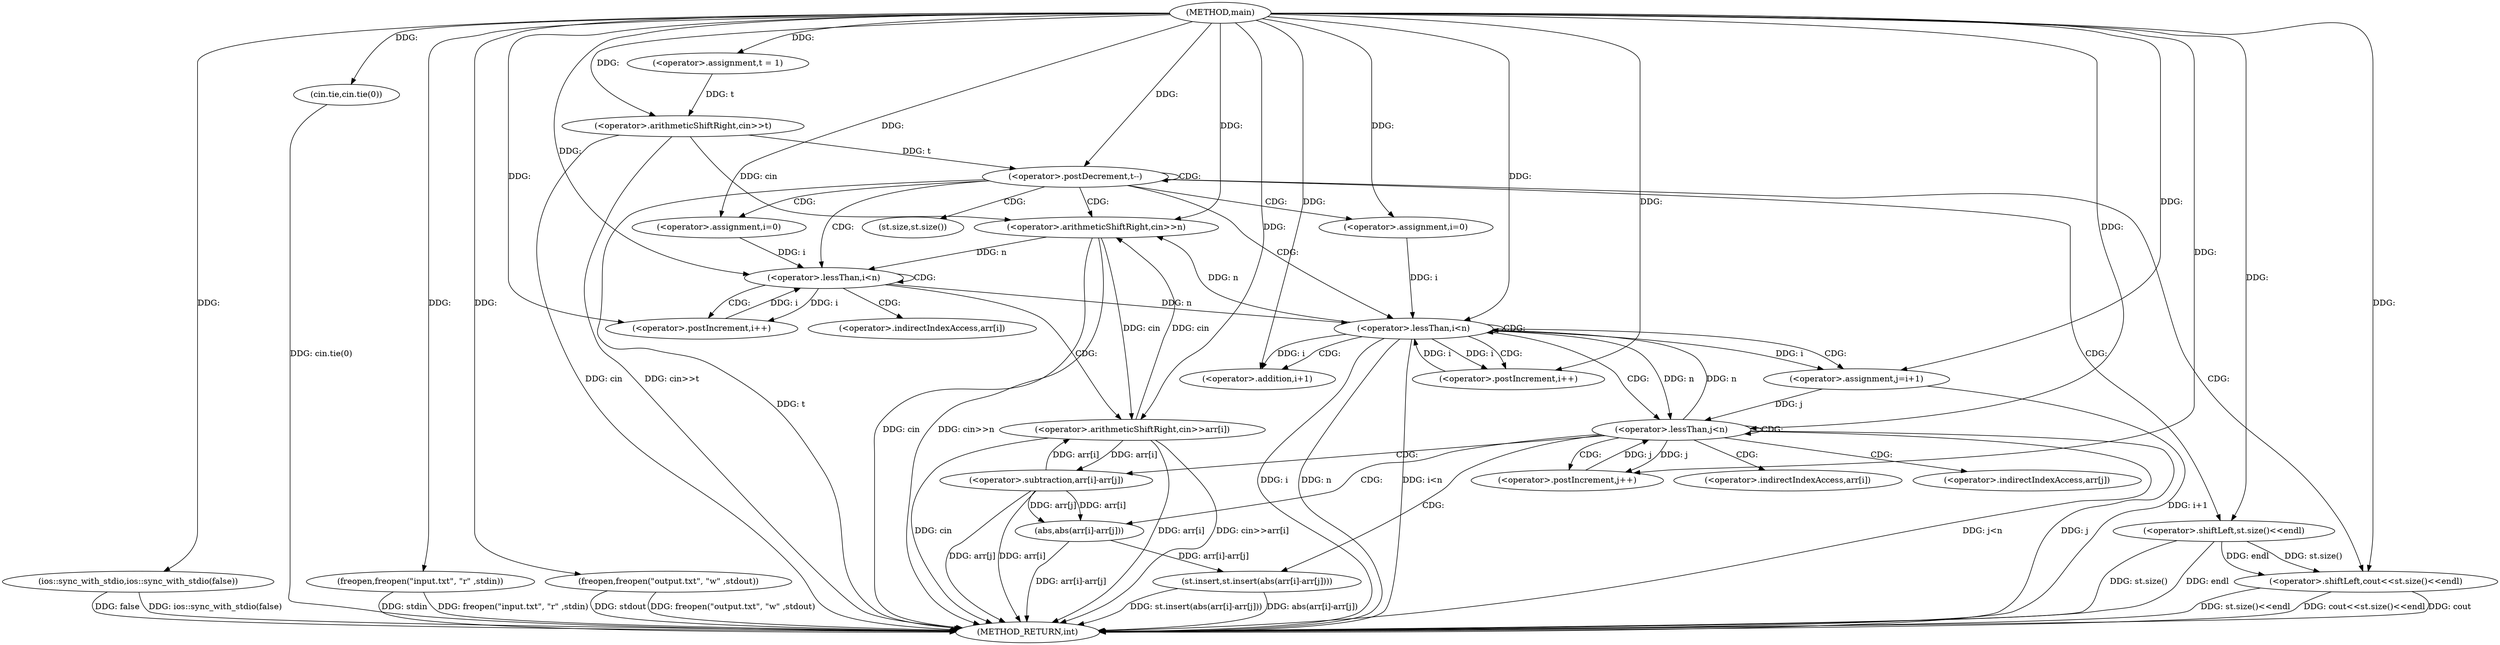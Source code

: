 digraph "main" {  
"1000763" [label = "(METHOD,main)" ]
"1000847" [label = "(METHOD_RETURN,int)" ]
"1000765" [label = "(ios::sync_with_stdio,ios::sync_with_stdio(false))" ]
"1000767" [label = "(cin.tie,cin.tie(0))" ]
"1000769" [label = "(freopen,freopen(\"input.txt\", \"r\" ,stdin))" ]
"1000773" [label = "(freopen,freopen(\"output.txt\", \"w\" ,stdout))" ]
"1000778" [label = "(<operator>.assignment,t = 1)" ]
"1000781" [label = "(<operator>.arithmeticShiftRight,cin>>t)" ]
"1000785" [label = "(<operator>.postDecrement,t--)" ]
"1000789" [label = "(<operator>.arithmeticShiftRight,cin>>n)" ]
"1000842" [label = "(<operator>.shiftLeft,cout<<st.size()<<endl)" ]
"1000795" [label = "(<operator>.assignment,i=0)" ]
"1000798" [label = "(<operator>.lessThan,i<n)" ]
"1000801" [label = "(<operator>.postIncrement,i++)" ]
"1000803" [label = "(<operator>.arithmeticShiftRight,cin>>arr[i])" ]
"1000811" [label = "(<operator>.assignment,i=0)" ]
"1000814" [label = "(<operator>.lessThan,i<n)" ]
"1000817" [label = "(<operator>.postIncrement,i++)" ]
"1000844" [label = "(<operator>.shiftLeft,st.size()<<endl)" ]
"1000822" [label = "(<operator>.assignment,j=i+1)" ]
"1000827" [label = "(<operator>.lessThan,j<n)" ]
"1000830" [label = "(<operator>.postIncrement,j++)" ]
"1000833" [label = "(st.insert,st.insert(abs(arr[i]-arr[j])))" ]
"1000824" [label = "(<operator>.addition,i+1)" ]
"1000834" [label = "(abs,abs(arr[i]-arr[j]))" ]
"1000835" [label = "(<operator>.subtraction,arr[i]-arr[j])" ]
"1000805" [label = "(<operator>.indirectIndexAccess,arr[i])" ]
"1000845" [label = "(st.size,st.size())" ]
"1000836" [label = "(<operator>.indirectIndexAccess,arr[i])" ]
"1000839" [label = "(<operator>.indirectIndexAccess,arr[j])" ]
  "1000765" -> "1000847"  [ label = "DDG: ios::sync_with_stdio(false)"] 
  "1000767" -> "1000847"  [ label = "DDG: cin.tie(0)"] 
  "1000769" -> "1000847"  [ label = "DDG: freopen(\"input.txt\", \"r\" ,stdin)"] 
  "1000773" -> "1000847"  [ label = "DDG: freopen(\"output.txt\", \"w\" ,stdout)"] 
  "1000781" -> "1000847"  [ label = "DDG: cin"] 
  "1000781" -> "1000847"  [ label = "DDG: cin>>t"] 
  "1000785" -> "1000847"  [ label = "DDG: t"] 
  "1000789" -> "1000847"  [ label = "DDG: cin"] 
  "1000789" -> "1000847"  [ label = "DDG: cin>>n"] 
  "1000814" -> "1000847"  [ label = "DDG: i"] 
  "1000814" -> "1000847"  [ label = "DDG: n"] 
  "1000814" -> "1000847"  [ label = "DDG: i<n"] 
  "1000844" -> "1000847"  [ label = "DDG: st.size()"] 
  "1000842" -> "1000847"  [ label = "DDG: st.size()<<endl"] 
  "1000842" -> "1000847"  [ label = "DDG: cout<<st.size()<<endl"] 
  "1000822" -> "1000847"  [ label = "DDG: i+1"] 
  "1000827" -> "1000847"  [ label = "DDG: j"] 
  "1000827" -> "1000847"  [ label = "DDG: j<n"] 
  "1000835" -> "1000847"  [ label = "DDG: arr[i]"] 
  "1000835" -> "1000847"  [ label = "DDG: arr[j]"] 
  "1000834" -> "1000847"  [ label = "DDG: arr[i]-arr[j]"] 
  "1000833" -> "1000847"  [ label = "DDG: abs(arr[i]-arr[j])"] 
  "1000833" -> "1000847"  [ label = "DDG: st.insert(abs(arr[i]-arr[j]))"] 
  "1000803" -> "1000847"  [ label = "DDG: cin"] 
  "1000803" -> "1000847"  [ label = "DDG: arr[i]"] 
  "1000803" -> "1000847"  [ label = "DDG: cin>>arr[i]"] 
  "1000842" -> "1000847"  [ label = "DDG: cout"] 
  "1000765" -> "1000847"  [ label = "DDG: false"] 
  "1000769" -> "1000847"  [ label = "DDG: stdin"] 
  "1000773" -> "1000847"  [ label = "DDG: stdout"] 
  "1000844" -> "1000847"  [ label = "DDG: endl"] 
  "1000763" -> "1000778"  [ label = "DDG: "] 
  "1000763" -> "1000765"  [ label = "DDG: "] 
  "1000763" -> "1000767"  [ label = "DDG: "] 
  "1000763" -> "1000769"  [ label = "DDG: "] 
  "1000763" -> "1000773"  [ label = "DDG: "] 
  "1000763" -> "1000781"  [ label = "DDG: "] 
  "1000778" -> "1000781"  [ label = "DDG: t"] 
  "1000781" -> "1000785"  [ label = "DDG: t"] 
  "1000763" -> "1000785"  [ label = "DDG: "] 
  "1000781" -> "1000789"  [ label = "DDG: cin"] 
  "1000803" -> "1000789"  [ label = "DDG: cin"] 
  "1000763" -> "1000789"  [ label = "DDG: "] 
  "1000814" -> "1000789"  [ label = "DDG: n"] 
  "1000763" -> "1000795"  [ label = "DDG: "] 
  "1000763" -> "1000811"  [ label = "DDG: "] 
  "1000763" -> "1000842"  [ label = "DDG: "] 
  "1000844" -> "1000842"  [ label = "DDG: endl"] 
  "1000844" -> "1000842"  [ label = "DDG: st.size()"] 
  "1000795" -> "1000798"  [ label = "DDG: i"] 
  "1000801" -> "1000798"  [ label = "DDG: i"] 
  "1000763" -> "1000798"  [ label = "DDG: "] 
  "1000789" -> "1000798"  [ label = "DDG: n"] 
  "1000798" -> "1000801"  [ label = "DDG: i"] 
  "1000763" -> "1000801"  [ label = "DDG: "] 
  "1000789" -> "1000803"  [ label = "DDG: cin"] 
  "1000763" -> "1000803"  [ label = "DDG: "] 
  "1000835" -> "1000803"  [ label = "DDG: arr[i]"] 
  "1000811" -> "1000814"  [ label = "DDG: i"] 
  "1000817" -> "1000814"  [ label = "DDG: i"] 
  "1000763" -> "1000814"  [ label = "DDG: "] 
  "1000798" -> "1000814"  [ label = "DDG: n"] 
  "1000827" -> "1000814"  [ label = "DDG: n"] 
  "1000763" -> "1000817"  [ label = "DDG: "] 
  "1000814" -> "1000817"  [ label = "DDG: i"] 
  "1000763" -> "1000844"  [ label = "DDG: "] 
  "1000814" -> "1000822"  [ label = "DDG: i"] 
  "1000763" -> "1000822"  [ label = "DDG: "] 
  "1000822" -> "1000827"  [ label = "DDG: j"] 
  "1000830" -> "1000827"  [ label = "DDG: j"] 
  "1000763" -> "1000827"  [ label = "DDG: "] 
  "1000814" -> "1000827"  [ label = "DDG: n"] 
  "1000827" -> "1000830"  [ label = "DDG: j"] 
  "1000763" -> "1000830"  [ label = "DDG: "] 
  "1000814" -> "1000824"  [ label = "DDG: i"] 
  "1000763" -> "1000824"  [ label = "DDG: "] 
  "1000834" -> "1000833"  [ label = "DDG: arr[i]-arr[j]"] 
  "1000835" -> "1000834"  [ label = "DDG: arr[j]"] 
  "1000835" -> "1000834"  [ label = "DDG: arr[i]"] 
  "1000803" -> "1000835"  [ label = "DDG: arr[i]"] 
  "1000785" -> "1000811"  [ label = "CDG: "] 
  "1000785" -> "1000785"  [ label = "CDG: "] 
  "1000785" -> "1000814"  [ label = "CDG: "] 
  "1000785" -> "1000789"  [ label = "CDG: "] 
  "1000785" -> "1000842"  [ label = "CDG: "] 
  "1000785" -> "1000795"  [ label = "CDG: "] 
  "1000785" -> "1000798"  [ label = "CDG: "] 
  "1000785" -> "1000845"  [ label = "CDG: "] 
  "1000785" -> "1000844"  [ label = "CDG: "] 
  "1000798" -> "1000798"  [ label = "CDG: "] 
  "1000798" -> "1000803"  [ label = "CDG: "] 
  "1000798" -> "1000801"  [ label = "CDG: "] 
  "1000798" -> "1000805"  [ label = "CDG: "] 
  "1000814" -> "1000822"  [ label = "CDG: "] 
  "1000814" -> "1000814"  [ label = "CDG: "] 
  "1000814" -> "1000817"  [ label = "CDG: "] 
  "1000814" -> "1000824"  [ label = "CDG: "] 
  "1000814" -> "1000827"  [ label = "CDG: "] 
  "1000827" -> "1000833"  [ label = "CDG: "] 
  "1000827" -> "1000836"  [ label = "CDG: "] 
  "1000827" -> "1000835"  [ label = "CDG: "] 
  "1000827" -> "1000834"  [ label = "CDG: "] 
  "1000827" -> "1000830"  [ label = "CDG: "] 
  "1000827" -> "1000827"  [ label = "CDG: "] 
  "1000827" -> "1000839"  [ label = "CDG: "] 
}
